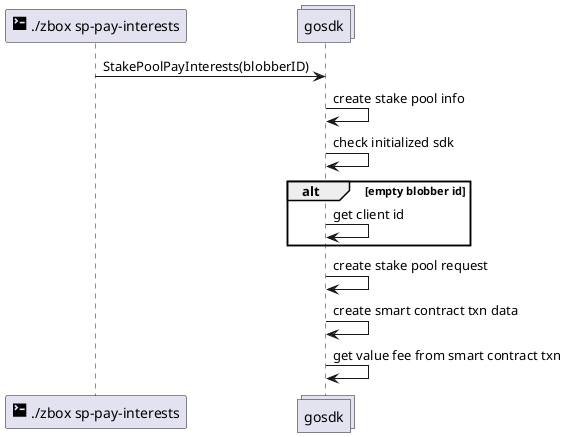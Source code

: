 @startuml
participant "<size:20><&terminal></size> ./zbox sp-pay-interests" as cli
collections gosdk

cli -> gosdk: StakePoolPayInterests(blobberID)
gosdk -> gosdk: create stake pool info
gosdk -> gosdk: check initialized sdk
alt empty blobber id
gosdk -> gosdk: get client id 
end
gosdk -> gosdk: create stake pool request
gosdk -> gosdk: create smart contract txn data
gosdk -> gosdk: get value fee from smart contract txn
@enduml
